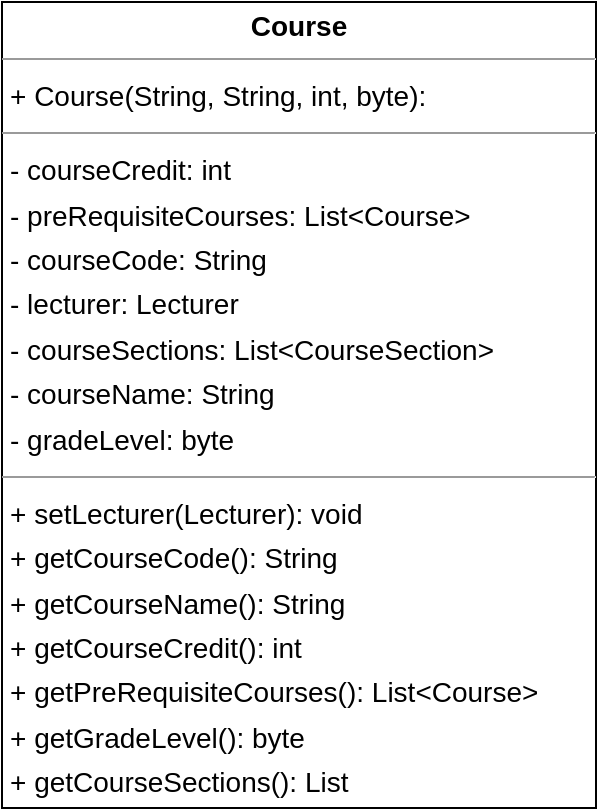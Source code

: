 <mxfile version="22.0.3" type="device">
  <diagram name="Sayfa -1" id="1NXpzn2oZJt-M4uM-ofx">
    <mxGraphModel dx="-453" dy="2194" grid="1" gridSize="10" guides="1" tooltips="1" connect="1" arrows="1" fold="1" page="1" pageScale="1" pageWidth="827" pageHeight="1169" math="0" shadow="0">
      <root>
        <mxCell id="0" />
        <mxCell id="1" parent="0" />
        <mxCell id="CAb9axjWKHZ_doyGPvIi-1" value="&lt;p style=&quot;margin:0px;margin-top:4px;text-align:center;&quot;&gt;&lt;b&gt;Course&lt;/b&gt;&lt;/p&gt;&lt;hr size=&quot;1&quot;/&gt;&lt;p style=&quot;margin:0 0 0 4px;line-height:1.6;&quot;&gt;+ Course(String, String, int, byte): &lt;/p&gt;&lt;hr size=&quot;1&quot;/&gt;&lt;p style=&quot;margin:0 0 0 4px;line-height:1.6;&quot;&gt;- courseCredit: int&lt;br/&gt;- preRequisiteCourses: List&amp;lt;Course&amp;gt;&lt;br/&gt;- courseCode: String&lt;br/&gt;- lecturer: Lecturer&lt;br/&gt;- courseSections: List&amp;lt;CourseSection&amp;gt;&lt;br/&gt;- courseName: String&lt;br/&gt;- gradeLevel: byte&lt;/p&gt;&lt;hr size=&quot;1&quot;/&gt;&lt;p style=&quot;margin:0 0 0 4px;line-height:1.6;&quot;&gt;+ setLecturer(Lecturer): void&lt;br/&gt;+ getCourseCode(): String&lt;br/&gt;+ getCourseName(): String&lt;br/&gt;+ getCourseCredit(): int&lt;br/&gt;+ getPreRequisiteCourses(): List&amp;lt;Course&amp;gt;&lt;br/&gt;+ getGradeLevel(): byte&lt;br/&gt;+ getCourseSections(): List&lt;/p&gt;" style="verticalAlign=top;align=left;overflow=fill;fontSize=14;fontFamily=Helvetica;html=1;rounded=0;shadow=0;comic=0;labelBackgroundColor=none;strokeWidth=1;" vertex="1" parent="1">
          <mxGeometry x="1110" y="-970" width="297" height="403" as="geometry" />
        </mxCell>
      </root>
    </mxGraphModel>
  </diagram>
</mxfile>
